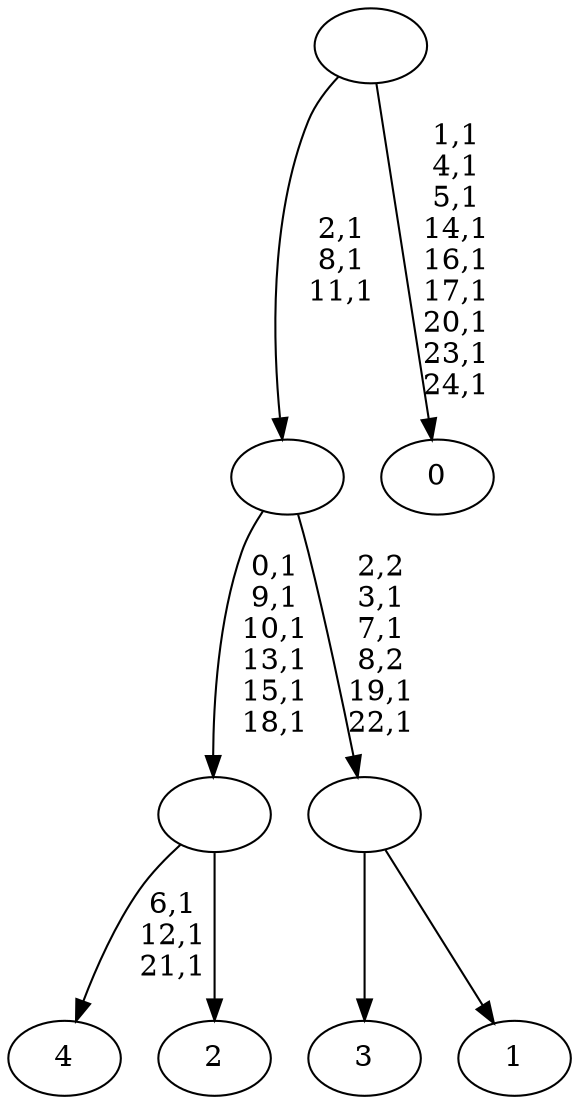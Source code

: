 digraph T {
	30 [label="4"]
	26 [label="3"]
	25 [label="2"]
	24 [label=""]
	18 [label="1"]
	17 [label=""]
	13 [label=""]
	10 [label="0"]
	0 [label=""]
	24 -> 30 [label="6,1\n12,1\n21,1"]
	24 -> 25 [label=""]
	17 -> 26 [label=""]
	17 -> 18 [label=""]
	13 -> 17 [label="2,2\n3,1\n7,1\n8,2\n19,1\n22,1"]
	13 -> 24 [label="0,1\n9,1\n10,1\n13,1\n15,1\n18,1"]
	0 -> 10 [label="1,1\n4,1\n5,1\n14,1\n16,1\n17,1\n20,1\n23,1\n24,1"]
	0 -> 13 [label="2,1\n8,1\n11,1"]
}
